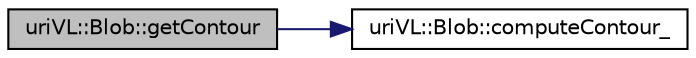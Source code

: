 digraph "uriVL::Blob::getContour"
{
  edge [fontname="Helvetica",fontsize="10",labelfontname="Helvetica",labelfontsize="10"];
  node [fontname="Helvetica",fontsize="10",shape=record];
  rankdir="LR";
  Node1 [label="uriVL::Blob::getContour",height=0.2,width=0.4,color="black", fillcolor="grey75", style="filled", fontcolor="black"];
  Node1 -> Node2 [color="midnightblue",fontsize="10",style="solid",fontname="Helvetica"];
  Node2 [label="uriVL::Blob::computeContour_",height=0.2,width=0.4,color="black", fillcolor="white", style="filled",URL="$classuriVL_1_1Blob.html#a0247a7596de1e42f020bf9c416189f7b",tooltip="Computes the contour of the blob. "];
}
